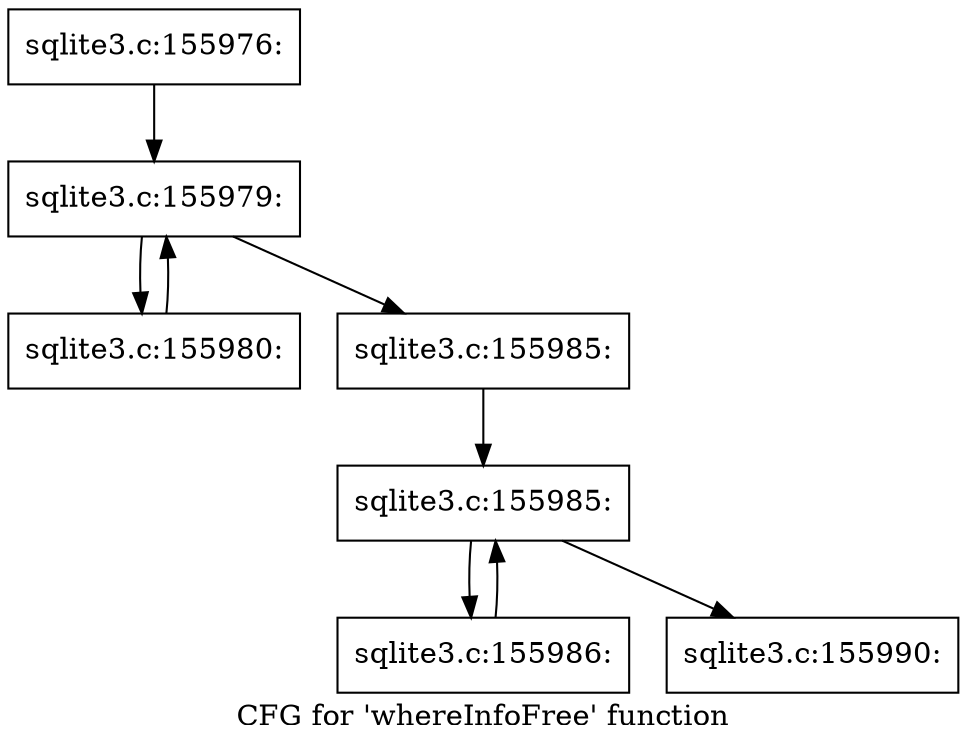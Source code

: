 digraph "CFG for 'whereInfoFree' function" {
	label="CFG for 'whereInfoFree' function";

	Node0x55c0f9a64e90 [shape=record,label="{sqlite3.c:155976:}"];
	Node0x55c0f9a64e90 -> Node0x55c0f6646b60;
	Node0x55c0f6646b60 [shape=record,label="{sqlite3.c:155979:}"];
	Node0x55c0f6646b60 -> Node0x55c0f9a67dc0;
	Node0x55c0f6646b60 -> Node0x55c0f9a67990;
	Node0x55c0f9a67dc0 [shape=record,label="{sqlite3.c:155980:}"];
	Node0x55c0f9a67dc0 -> Node0x55c0f6646b60;
	Node0x55c0f9a67990 [shape=record,label="{sqlite3.c:155985:}"];
	Node0x55c0f9a67990 -> Node0x55c0f9a68970;
	Node0x55c0f9a68970 [shape=record,label="{sqlite3.c:155985:}"];
	Node0x55c0f9a68970 -> Node0x55c0f9a68d40;
	Node0x55c0f9a68970 -> Node0x55c0f9a68a60;
	Node0x55c0f9a68d40 [shape=record,label="{sqlite3.c:155986:}"];
	Node0x55c0f9a68d40 -> Node0x55c0f9a68970;
	Node0x55c0f9a68a60 [shape=record,label="{sqlite3.c:155990:}"];
}
